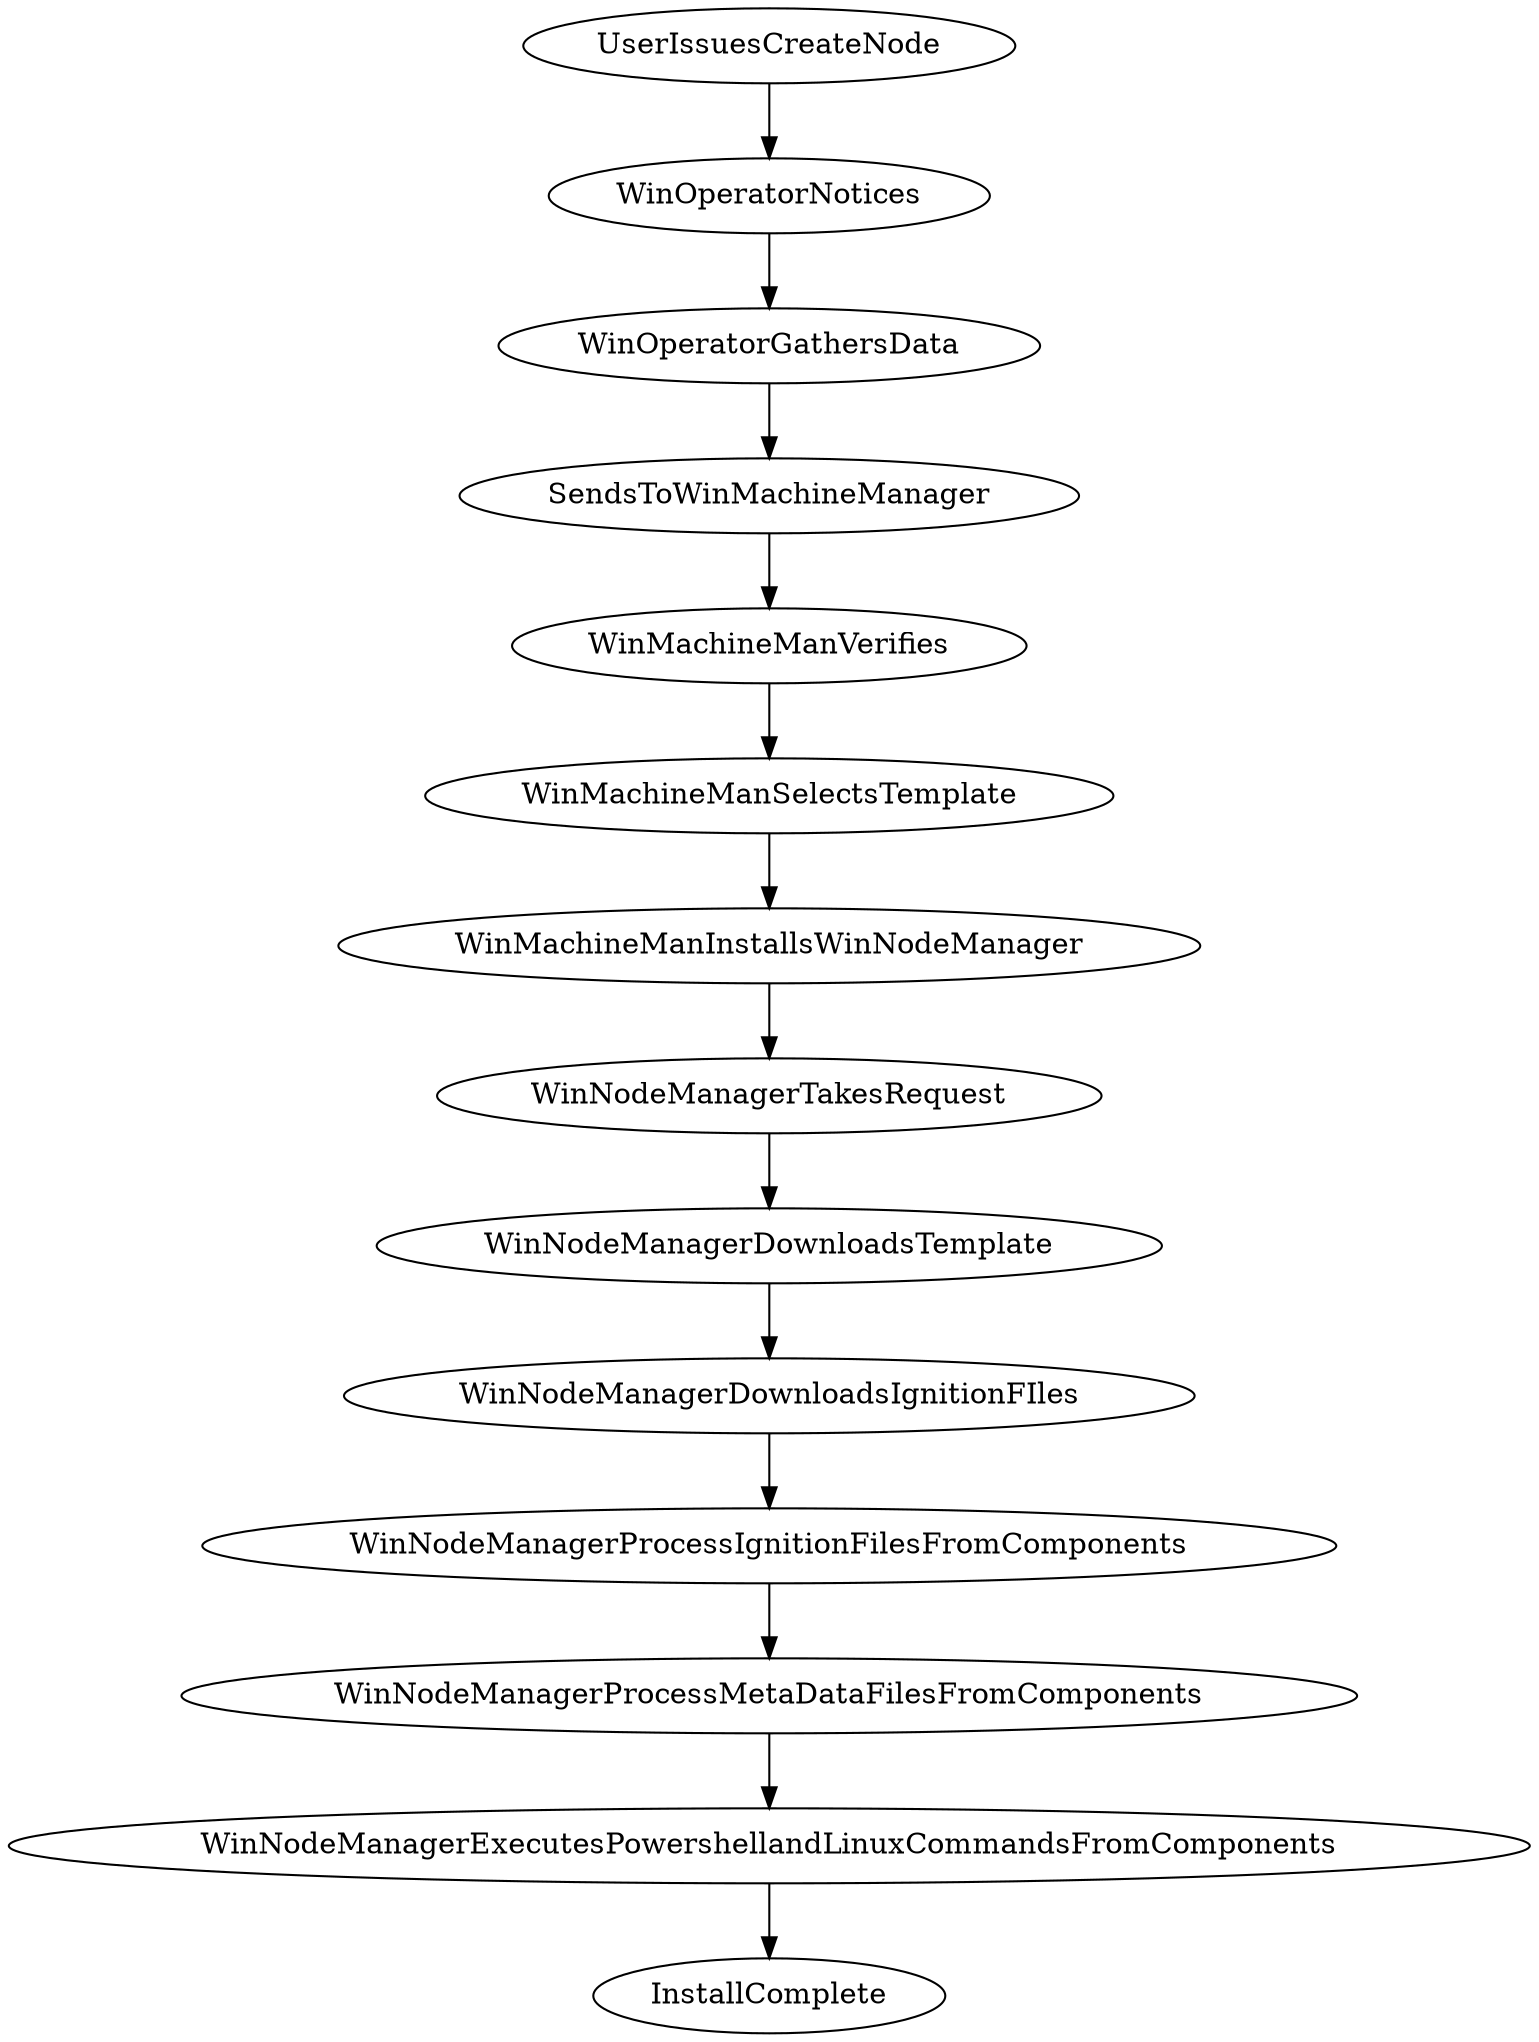 digraph Overview {
UserIssuesCreateNode -> WinOperatorNotices -> WinOperatorGathersData -> SendsToWinMachineManager -> WinMachineManVerifies -> WinMachineManSelectsTemplate -> WinMachineManInstallsWinNodeManager -> WinNodeManagerTakesRequest -> WinNodeManagerDownloadsTemplate -> WinNodeManagerDownloadsIgnitionFIles -> WinNodeManagerProcessIgnitionFilesFromComponents -> WinNodeManagerProcessMetaDataFilesFromComponents -> WinNodeManagerExecutesPowershellandLinuxCommandsFromComponents -> InstallComplete;
}

